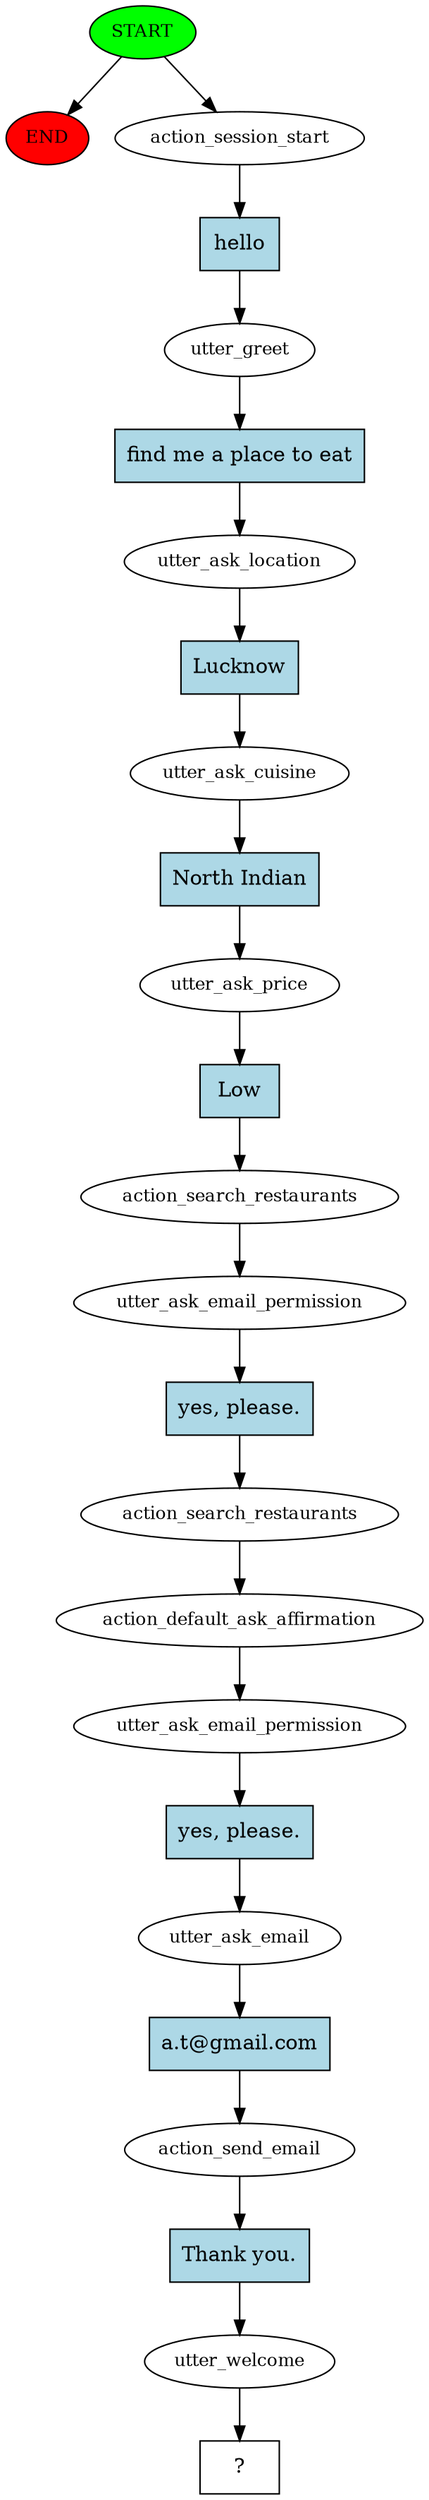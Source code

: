 digraph  {
0 [class="start active", fillcolor=green, fontsize=12, label=START, style=filled];
"-1" [class=end, fillcolor=red, fontsize=12, label=END, style=filled];
1 [class=active, fontsize=12, label=action_session_start];
2 [class=active, fontsize=12, label=utter_greet];
3 [class=active, fontsize=12, label=utter_ask_location];
4 [class=active, fontsize=12, label=utter_ask_cuisine];
5 [class=active, fontsize=12, label=utter_ask_price];
6 [class=active, fontsize=12, label=action_search_restaurants];
7 [class=active, fontsize=12, label=utter_ask_email_permission];
8 [class=active, fontsize=12, label=action_search_restaurants];
9 [class=active, fontsize=12, label=action_default_ask_affirmation];
10 [class=active, fontsize=12, label=utter_ask_email_permission];
11 [class=active, fontsize=12, label=utter_ask_email];
12 [class=active, fontsize=12, label=action_send_email];
13 [class=active, fontsize=12, label=utter_welcome];
14 [class="intent dashed active", label="  ?  ", shape=rect];
15 [class="intent active", fillcolor=lightblue, label=hello, shape=rect, style=filled];
16 [class="intent active", fillcolor=lightblue, label="find me a place to eat", shape=rect, style=filled];
17 [class="intent active", fillcolor=lightblue, label=Lucknow, shape=rect, style=filled];
18 [class="intent active", fillcolor=lightblue, label="North Indian", shape=rect, style=filled];
19 [class="intent active", fillcolor=lightblue, label=Low, shape=rect, style=filled];
20 [class="intent active", fillcolor=lightblue, label="yes, please.", shape=rect, style=filled];
21 [class="intent active", fillcolor=lightblue, label="yes, please.", shape=rect, style=filled];
22 [class="intent active", fillcolor=lightblue, label="a.t@gmail.com", shape=rect, style=filled];
23 [class="intent active", fillcolor=lightblue, label="Thank you.", shape=rect, style=filled];
0 -> "-1"  [class="", key=NONE, label=""];
0 -> 1  [class=active, key=NONE, label=""];
1 -> 15  [class=active, key=0];
2 -> 16  [class=active, key=0];
3 -> 17  [class=active, key=0];
4 -> 18  [class=active, key=0];
5 -> 19  [class=active, key=0];
6 -> 7  [class=active, key=NONE, label=""];
7 -> 20  [class=active, key=0];
8 -> 9  [class=active, key=NONE, label=""];
9 -> 10  [class=active, key=NONE, label=""];
10 -> 21  [class=active, key=0];
11 -> 22  [class=active, key=0];
12 -> 23  [class=active, key=0];
13 -> 14  [class=active, key=NONE, label=""];
15 -> 2  [class=active, key=0];
16 -> 3  [class=active, key=0];
17 -> 4  [class=active, key=0];
18 -> 5  [class=active, key=0];
19 -> 6  [class=active, key=0];
20 -> 8  [class=active, key=0];
21 -> 11  [class=active, key=0];
22 -> 12  [class=active, key=0];
23 -> 13  [class=active, key=0];
}
